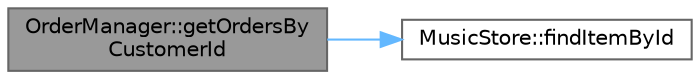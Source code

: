 digraph "OrderManager::getOrdersByCustomerId"
{
 // LATEX_PDF_SIZE
  bgcolor="transparent";
  edge [fontname=Helvetica,fontsize=10,labelfontname=Helvetica,labelfontsize=10];
  node [fontname=Helvetica,fontsize=10,shape=box,height=0.2,width=0.4];
  rankdir="LR";
  Node1 [id="Node000001",label="OrderManager::getOrdersBy\lCustomerId",height=0.2,width=0.4,color="gray40", fillcolor="grey60", style="filled", fontcolor="black",tooltip="Lấy danh sách đơn hàng theo ID khách hàng."];
  Node1 -> Node2 [id="edge1_Node000001_Node000002",color="steelblue1",style="solid",tooltip=" "];
  Node2 [id="Node000002",label="MusicStore::findItemById",height=0.2,width=0.4,color="grey40", fillcolor="white", style="filled",URL="$class_music_store.html#a4c1591f36468be80c3a7e0aef3dd43b1",tooltip="Tìm kiếm mặt hàng theo ID."];
}
